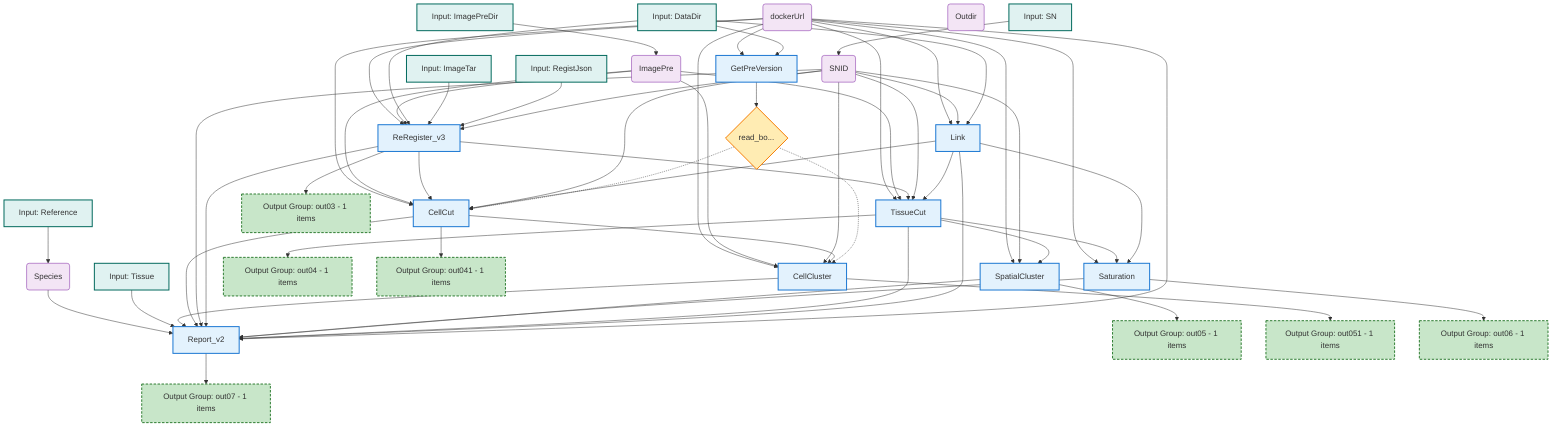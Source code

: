 graph TD
    %% 节点样式定义
    classDef inputNode fill:#e0f2f1,stroke:#00695c,stroke-width:2px
    classDef inputNodeOptional fill:#e0f2f1,stroke:#00695c,stroke-width:2px,stroke-dasharray: 5 3
    classDef outputNode fill:#c8e6c9,stroke:#2e7d32,stroke-width:2px
    classDef outputNodeOptional fill:#c8e6c9,stroke:#2e7d32,stroke-width:2px,stroke-dasharray: 5 3
    classDef callNode fill:#e3f2fd,stroke:#1976d2,stroke-width:2px
    classDef varNode fill:#f3e5f5,stroke:#7b1fa2,stroke-width:1px
    classDef varNodeOptional fill:#f3e5f5,stroke:#7b1fa2,stroke-width:1px,stroke-dasharray: 5 3
    classDef conditionalNode fill:#ffecb3,stroke:#f57c00,stroke-width:2px
    classDef scatterNode fill:#f8bbd9,stroke:#ad1457,stroke-width:2px

    input_SN["Input: SN"]
    class input_SN inputNode
    input_RegistJson["Input: RegistJson"]
    class input_RegistJson inputNode
    input_DataDir["Input: DataDir"]
    class input_DataDir inputNode
    input_ImageTar["Input: ImageTar"]
    class input_ImageTar inputNode
    input_ImagePreDir["Input: ImagePreDir"]
    class input_ImagePreDir inputNode
    input_Tissue["Input: Tissue"]
    class input_Tissue inputNode
    input_Reference["Input: Reference"]
    class input_Reference inputNode
    var_Outdir("Outdir")
    class var_Outdir varNode
    var_SNID("SNID")
    class var_SNID varNode
    var_ImagePre("ImagePre")
    class var_ImagePre varNode
    var_Species("Species")
    class var_Species varNode
    var_dockerUrl("dockerUrl")
    class var_dockerUrl varNode
    cond_1{"read_bo..."}
    class cond_1 conditionalNode
    task_GetPreVersion["GetPreVersion"]
    class task_GetPreVersion callNode
    task_Link["Link"]
    class task_Link callNode
    task_ReRegister_v3["ReRegister_v3"]
    class task_ReRegister_v3 callNode
    task_TissueCut["TissueCut"]
    class task_TissueCut callNode
    task_SpatialCluster["SpatialCluster"]
    class task_SpatialCluster callNode
    task_CellCut["CellCut"]
    class task_CellCut callNode
    task_CellCluster["CellCluster"]
    class task_CellCluster callNode
    task_Saturation["Saturation"]
    class task_Saturation callNode
    task_Report_v2["Report_v2"]
    class task_Report_v2 callNode
    output_out03["Output Group: out03 - 1 items"]
    class output_out03 outputNodeOptional
    output_out04["Output Group: out04 - 1 items"]
    class output_out04 outputNodeOptional
    output_out041["Output Group: out041 - 1 items"]
    class output_out041 outputNodeOptional
    output_out05["Output Group: out05 - 1 items"]
    class output_out05 outputNodeOptional
    output_out051["Output Group: out051 - 1 items"]
    class output_out051 outputNodeOptional
    output_out06["Output Group: out06 - 1 items"]
    class output_out06 outputNodeOptional
    output_out07["Output Group: out07 - 1 items"]
    class output_out07 outputNodeOptional

    input_SN --> var_SNID
    input_ImagePreDir --> var_ImagePre
    input_Reference --> var_Species
    task_GetPreVersion --> cond_1
    cond_1 -.-> task_CellCut
    cond_1 -.-> task_CellCluster
    input_DataDir --> task_GetPreVersion
    var_dockerUrl --> task_GetPreVersion
    input_DataDir --> task_Link
    var_SNID --> task_Link
    var_dockerUrl --> task_Link
    var_SNID --> task_ReRegister_v3
    input_RegistJson --> task_ReRegister_v3
    input_ImageTar --> task_ReRegister_v3
    input_DataDir --> task_ReRegister_v3
    var_ImagePre --> task_ReRegister_v3
    var_dockerUrl --> task_ReRegister_v3
    task_Link --> task_TissueCut
    var_SNID --> task_TissueCut
    task_ReRegister_v3 --> task_TissueCut
    var_ImagePre --> task_TissueCut
    var_dockerUrl --> task_TissueCut
    task_TissueCut --> task_SpatialCluster
    var_SNID --> task_SpatialCluster
    var_dockerUrl --> task_SpatialCluster
    task_Link --> task_CellCut
    var_SNID --> task_CellCut
    task_ReRegister_v3 --> task_CellCut
    var_ImagePre --> task_CellCut
    var_dockerUrl --> task_CellCut
    task_CellCut --> task_CellCluster
    var_SNID --> task_CellCluster
    var_ImagePre --> task_CellCluster
    var_dockerUrl --> task_CellCluster
    task_Link --> task_Saturation
    task_TissueCut --> task_Saturation
    var_dockerUrl --> task_Saturation
    var_dockerUrl --> task_Report_v2
    task_Link --> task_Report_v2
    task_TissueCut --> task_Report_v2
    task_SpatialCluster --> task_Report_v2
    task_Saturation --> task_Report_v2
    task_ReRegister_v3 --> task_Report_v2
    var_SNID --> task_Report_v2
    task_CellCut --> task_Report_v2
    task_CellCluster --> task_Report_v2
    input_Tissue --> task_Report_v2
    var_Species --> task_Report_v2
    task_ReRegister_v3 --> output_out03
    task_TissueCut --> output_out04
    task_CellCut --> output_out041
    task_SpatialCluster --> output_out05
    task_CellCluster --> output_out051
    task_Saturation --> output_out06
    task_Report_v2 --> output_out07